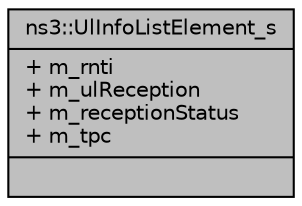 digraph "ns3::UlInfoListElement_s"
{
  edge [fontname="Helvetica",fontsize="10",labelfontname="Helvetica",labelfontsize="10"];
  node [fontname="Helvetica",fontsize="10",shape=record];
  Node1 [label="{ns3::UlInfoListElement_s\n|+ m_rnti\l+ m_ulReception\l+ m_receptionStatus\l+ m_tpc\l|}",height=0.2,width=0.4,color="black", fillcolor="grey75", style="filled", fontcolor="black"];
}

